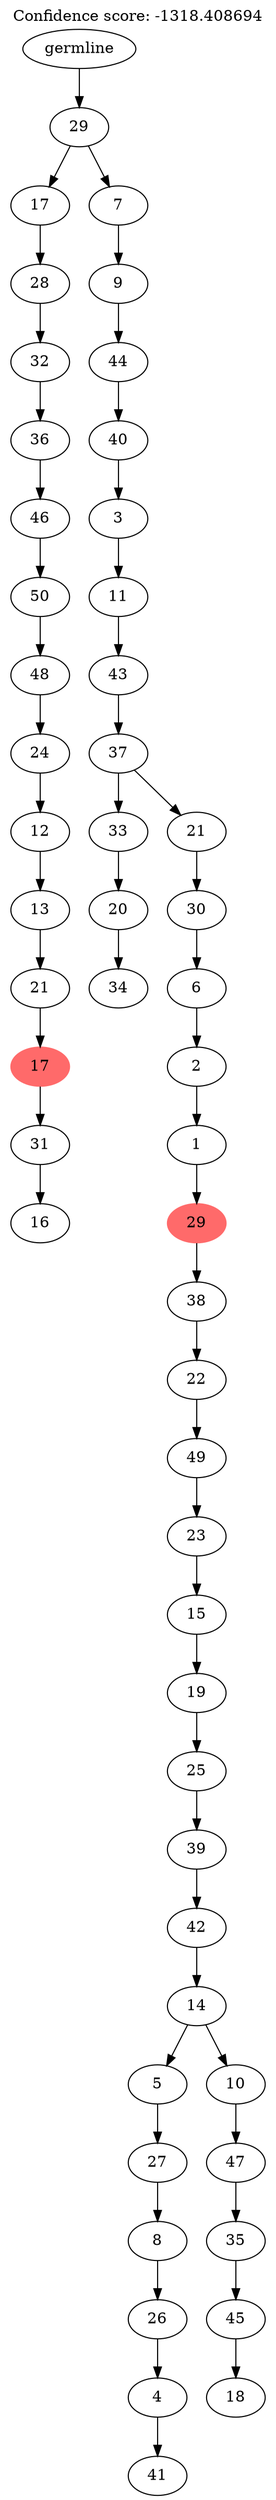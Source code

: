digraph g {
	"52" -> "53";
	"53" [label="16"];
	"51" -> "52";
	"52" [label="31"];
	"50" -> "51";
	"51" [color=indianred1, style=filled, label="17"];
	"49" -> "50";
	"50" [label="21"];
	"48" -> "49";
	"49" [label="13"];
	"47" -> "48";
	"48" [label="12"];
	"46" -> "47";
	"47" [label="24"];
	"45" -> "46";
	"46" [label="48"];
	"44" -> "45";
	"45" [label="50"];
	"43" -> "44";
	"44" [label="46"];
	"42" -> "43";
	"43" [label="36"];
	"41" -> "42";
	"42" [label="32"];
	"40" -> "41";
	"41" [label="28"];
	"38" -> "39";
	"39" [label="34"];
	"37" -> "38";
	"38" [label="20"];
	"35" -> "36";
	"36" [label="41"];
	"34" -> "35";
	"35" [label="4"];
	"33" -> "34";
	"34" [label="26"];
	"32" -> "33";
	"33" [label="8"];
	"31" -> "32";
	"32" [label="27"];
	"29" -> "30";
	"30" [label="18"];
	"28" -> "29";
	"29" [label="45"];
	"27" -> "28";
	"28" [label="35"];
	"26" -> "27";
	"27" [label="47"];
	"25" -> "26";
	"26" [label="10"];
	"25" -> "31";
	"31" [label="5"];
	"24" -> "25";
	"25" [label="14"];
	"23" -> "24";
	"24" [label="42"];
	"22" -> "23";
	"23" [label="39"];
	"21" -> "22";
	"22" [label="25"];
	"20" -> "21";
	"21" [label="19"];
	"19" -> "20";
	"20" [label="15"];
	"18" -> "19";
	"19" [label="23"];
	"17" -> "18";
	"18" [label="49"];
	"16" -> "17";
	"17" [label="22"];
	"15" -> "16";
	"16" [label="38"];
	"14" -> "15";
	"15" [color=indianred1, style=filled, label="29"];
	"13" -> "14";
	"14" [label="1"];
	"12" -> "13";
	"13" [label="2"];
	"11" -> "12";
	"12" [label="6"];
	"10" -> "11";
	"11" [label="30"];
	"9" -> "10";
	"10" [label="21"];
	"9" -> "37";
	"37" [label="33"];
	"8" -> "9";
	"9" [label="37"];
	"7" -> "8";
	"8" [label="43"];
	"6" -> "7";
	"7" [label="11"];
	"5" -> "6";
	"6" [label="3"];
	"4" -> "5";
	"5" [label="40"];
	"3" -> "4";
	"4" [label="44"];
	"2" -> "3";
	"3" [label="9"];
	"1" -> "2";
	"2" [label="7"];
	"1" -> "40";
	"40" [label="17"];
	"0" -> "1";
	"1" [label="29"];
	"0" [label="germline"];
	labelloc="t";
	label="Confidence score: -1318.408694";
}

